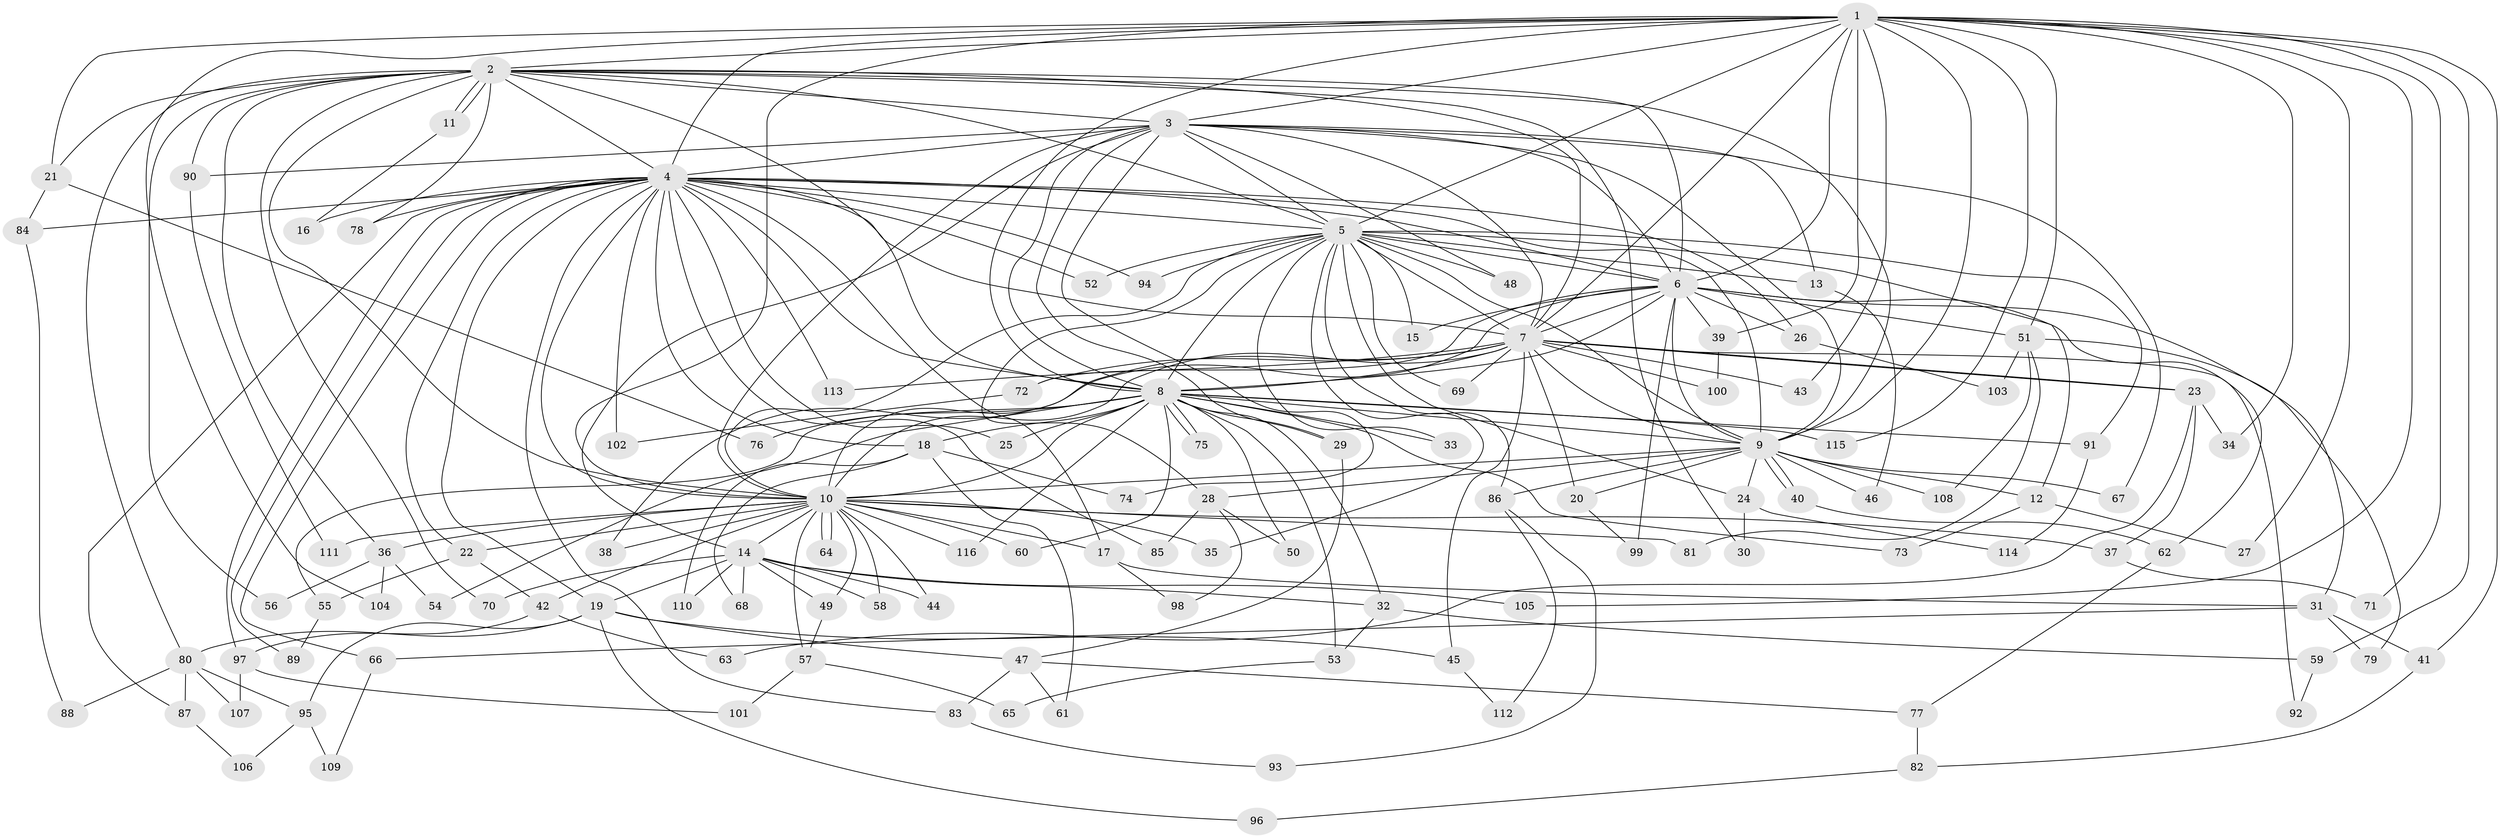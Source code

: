 // coarse degree distribution, {22: 0.011363636363636364, 26: 0.011363636363636364, 13: 0.011363636363636364, 28: 0.011363636363636364, 20: 0.011363636363636364, 30: 0.011363636363636364, 25: 0.011363636363636364, 15: 0.011363636363636364, 3: 0.20454545454545456, 4: 0.10227272727272728, 11: 0.011363636363636364, 2: 0.5, 6: 0.045454545454545456, 7: 0.011363636363636364, 5: 0.022727272727272728, 1: 0.011363636363636364}
// Generated by graph-tools (version 1.1) at 2025/51/02/27/25 19:51:49]
// undirected, 116 vertices, 257 edges
graph export_dot {
graph [start="1"]
  node [color=gray90,style=filled];
  1;
  2;
  3;
  4;
  5;
  6;
  7;
  8;
  9;
  10;
  11;
  12;
  13;
  14;
  15;
  16;
  17;
  18;
  19;
  20;
  21;
  22;
  23;
  24;
  25;
  26;
  27;
  28;
  29;
  30;
  31;
  32;
  33;
  34;
  35;
  36;
  37;
  38;
  39;
  40;
  41;
  42;
  43;
  44;
  45;
  46;
  47;
  48;
  49;
  50;
  51;
  52;
  53;
  54;
  55;
  56;
  57;
  58;
  59;
  60;
  61;
  62;
  63;
  64;
  65;
  66;
  67;
  68;
  69;
  70;
  71;
  72;
  73;
  74;
  75;
  76;
  77;
  78;
  79;
  80;
  81;
  82;
  83;
  84;
  85;
  86;
  87;
  88;
  89;
  90;
  91;
  92;
  93;
  94;
  95;
  96;
  97;
  98;
  99;
  100;
  101;
  102;
  103;
  104;
  105;
  106;
  107;
  108;
  109;
  110;
  111;
  112;
  113;
  114;
  115;
  116;
  1 -- 2;
  1 -- 3;
  1 -- 4;
  1 -- 5;
  1 -- 6;
  1 -- 7;
  1 -- 8;
  1 -- 9;
  1 -- 10;
  1 -- 21;
  1 -- 27;
  1 -- 34;
  1 -- 39;
  1 -- 41;
  1 -- 43;
  1 -- 51;
  1 -- 59;
  1 -- 71;
  1 -- 104;
  1 -- 105;
  1 -- 115;
  2 -- 3;
  2 -- 4;
  2 -- 5;
  2 -- 6;
  2 -- 7;
  2 -- 8;
  2 -- 9;
  2 -- 10;
  2 -- 11;
  2 -- 11;
  2 -- 21;
  2 -- 30;
  2 -- 36;
  2 -- 56;
  2 -- 70;
  2 -- 78;
  2 -- 80;
  2 -- 90;
  3 -- 4;
  3 -- 5;
  3 -- 6;
  3 -- 7;
  3 -- 8;
  3 -- 9;
  3 -- 10;
  3 -- 13;
  3 -- 14;
  3 -- 29;
  3 -- 48;
  3 -- 67;
  3 -- 74;
  3 -- 90;
  4 -- 5;
  4 -- 6;
  4 -- 7;
  4 -- 8;
  4 -- 9;
  4 -- 10;
  4 -- 16;
  4 -- 17;
  4 -- 18;
  4 -- 19;
  4 -- 22;
  4 -- 25;
  4 -- 26;
  4 -- 52;
  4 -- 66;
  4 -- 78;
  4 -- 83;
  4 -- 84;
  4 -- 85;
  4 -- 87;
  4 -- 89;
  4 -- 94;
  4 -- 97;
  4 -- 102;
  4 -- 113;
  5 -- 6;
  5 -- 7;
  5 -- 8;
  5 -- 9;
  5 -- 10;
  5 -- 12;
  5 -- 13;
  5 -- 15;
  5 -- 24;
  5 -- 28;
  5 -- 33;
  5 -- 35;
  5 -- 48;
  5 -- 52;
  5 -- 69;
  5 -- 86;
  5 -- 91;
  5 -- 94;
  6 -- 7;
  6 -- 8;
  6 -- 9;
  6 -- 10;
  6 -- 15;
  6 -- 26;
  6 -- 31;
  6 -- 39;
  6 -- 51;
  6 -- 62;
  6 -- 72;
  6 -- 99;
  7 -- 8;
  7 -- 9;
  7 -- 10;
  7 -- 20;
  7 -- 23;
  7 -- 23;
  7 -- 38;
  7 -- 43;
  7 -- 45;
  7 -- 69;
  7 -- 72;
  7 -- 92;
  7 -- 100;
  7 -- 113;
  8 -- 9;
  8 -- 10;
  8 -- 18;
  8 -- 25;
  8 -- 29;
  8 -- 32;
  8 -- 33;
  8 -- 50;
  8 -- 53;
  8 -- 54;
  8 -- 55;
  8 -- 60;
  8 -- 73;
  8 -- 75;
  8 -- 75;
  8 -- 76;
  8 -- 91;
  8 -- 115;
  8 -- 116;
  9 -- 10;
  9 -- 12;
  9 -- 20;
  9 -- 24;
  9 -- 28;
  9 -- 40;
  9 -- 40;
  9 -- 46;
  9 -- 67;
  9 -- 86;
  9 -- 108;
  10 -- 14;
  10 -- 17;
  10 -- 22;
  10 -- 35;
  10 -- 36;
  10 -- 37;
  10 -- 38;
  10 -- 42;
  10 -- 44;
  10 -- 49;
  10 -- 57;
  10 -- 58;
  10 -- 60;
  10 -- 64;
  10 -- 64;
  10 -- 81;
  10 -- 111;
  10 -- 116;
  11 -- 16;
  12 -- 27;
  12 -- 73;
  13 -- 46;
  14 -- 19;
  14 -- 32;
  14 -- 44;
  14 -- 49;
  14 -- 58;
  14 -- 68;
  14 -- 70;
  14 -- 105;
  14 -- 110;
  17 -- 31;
  17 -- 98;
  18 -- 61;
  18 -- 68;
  18 -- 74;
  18 -- 110;
  19 -- 45;
  19 -- 47;
  19 -- 80;
  19 -- 95;
  19 -- 96;
  20 -- 99;
  21 -- 76;
  21 -- 84;
  22 -- 42;
  22 -- 55;
  23 -- 34;
  23 -- 37;
  23 -- 63;
  24 -- 30;
  24 -- 114;
  26 -- 103;
  28 -- 50;
  28 -- 85;
  28 -- 98;
  29 -- 47;
  31 -- 41;
  31 -- 66;
  31 -- 79;
  32 -- 53;
  32 -- 59;
  36 -- 54;
  36 -- 56;
  36 -- 104;
  37 -- 71;
  39 -- 100;
  40 -- 62;
  41 -- 82;
  42 -- 63;
  42 -- 97;
  45 -- 112;
  47 -- 61;
  47 -- 77;
  47 -- 83;
  49 -- 57;
  51 -- 79;
  51 -- 81;
  51 -- 103;
  51 -- 108;
  53 -- 65;
  55 -- 89;
  57 -- 65;
  57 -- 101;
  59 -- 92;
  62 -- 77;
  66 -- 109;
  72 -- 102;
  77 -- 82;
  80 -- 87;
  80 -- 88;
  80 -- 95;
  80 -- 107;
  82 -- 96;
  83 -- 93;
  84 -- 88;
  86 -- 93;
  86 -- 112;
  87 -- 106;
  90 -- 111;
  91 -- 114;
  95 -- 106;
  95 -- 109;
  97 -- 101;
  97 -- 107;
}
